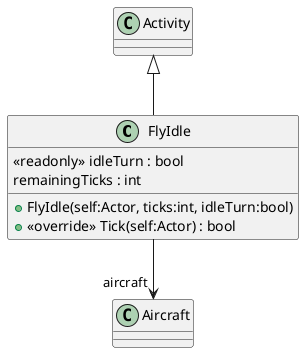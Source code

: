 @startuml
class FlyIdle {
    <<readonly>> idleTurn : bool
    remainingTicks : int
    + FlyIdle(self:Actor, ticks:int, idleTurn:bool)
    + <<override>> Tick(self:Actor) : bool
}
Activity <|-- FlyIdle
FlyIdle --> "aircraft" Aircraft
@enduml

